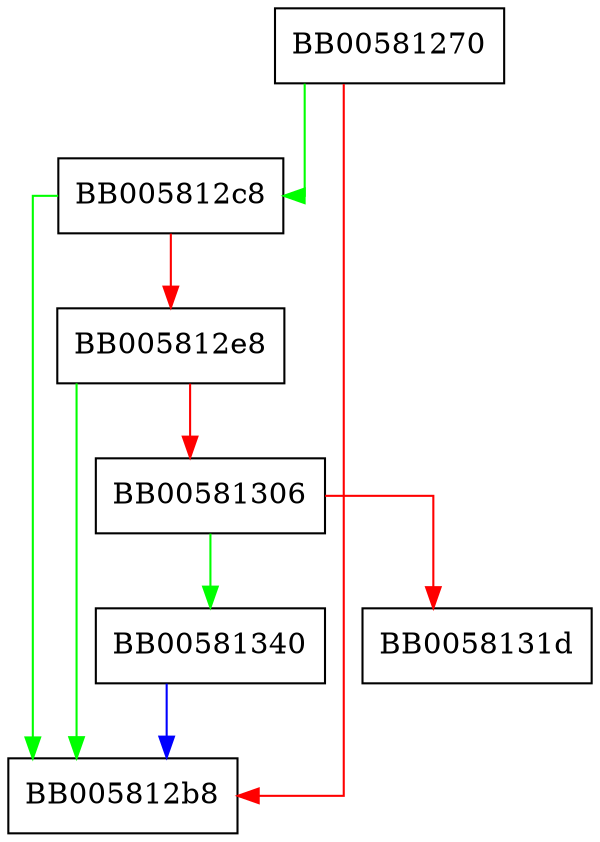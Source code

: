 digraph eckey_pub_decode {
  node [shape="box"];
  graph [splines=ortho];
  BB00581270 -> BB005812c8 [color="green"];
  BB00581270 -> BB005812b8 [color="red"];
  BB005812c8 -> BB005812b8 [color="green"];
  BB005812c8 -> BB005812e8 [color="red"];
  BB005812e8 -> BB005812b8 [color="green"];
  BB005812e8 -> BB00581306 [color="red"];
  BB00581306 -> BB00581340 [color="green"];
  BB00581306 -> BB0058131d [color="red"];
  BB00581340 -> BB005812b8 [color="blue"];
}